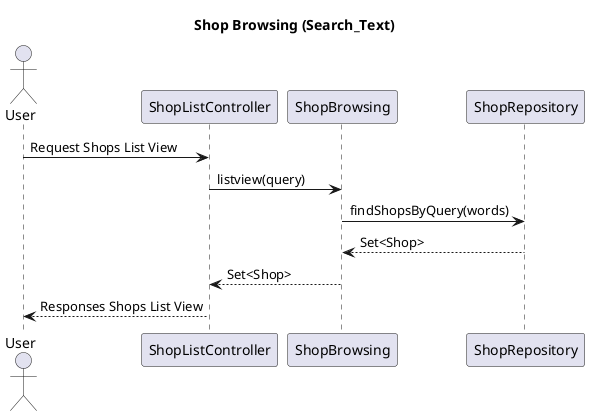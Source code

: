 @startuml
title Shop Browsing (Search_Text)
actor User
User -> ShopListController: Request Shops List View
ShopListController -> ShopBrowsing: listview(query)
ShopBrowsing -> ShopRepository: findShopsByQuery(words)
ShopRepository --> ShopBrowsing: Set<Shop>
ShopBrowsing --> ShopListController: Set<Shop>
ShopListController --> User: Responses Shops List View

@enduml